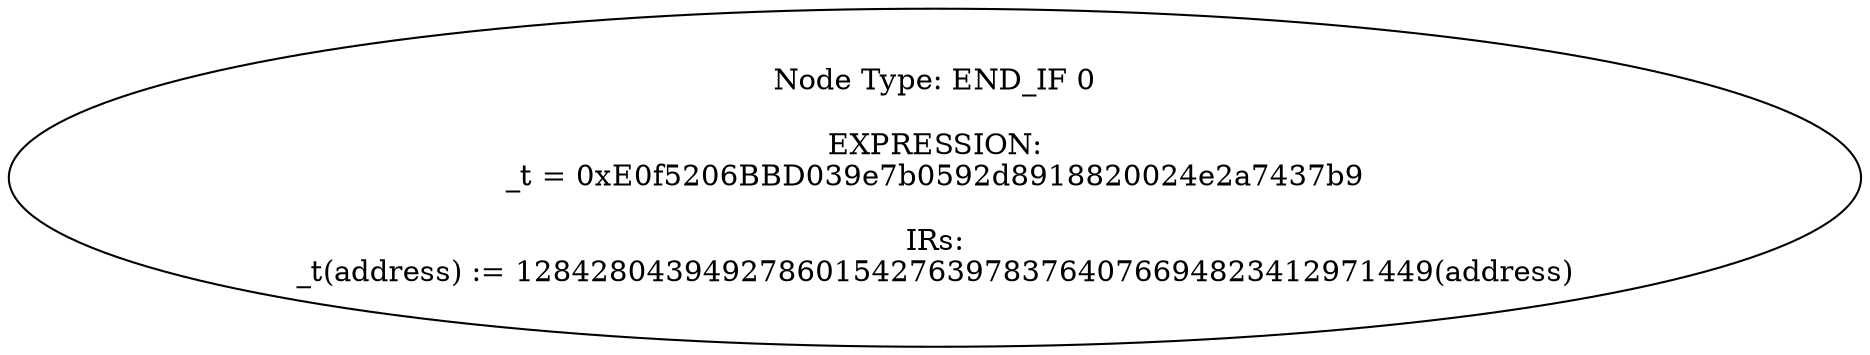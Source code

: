digraph{
0[label="Node Type: END_IF 0

EXPRESSION:
_t = 0xE0f5206BBD039e7b0592d8918820024e2a7437b9

IRs:
_t(address) := 1284280439492786015427639783764076694823412971449(address)"];
}
